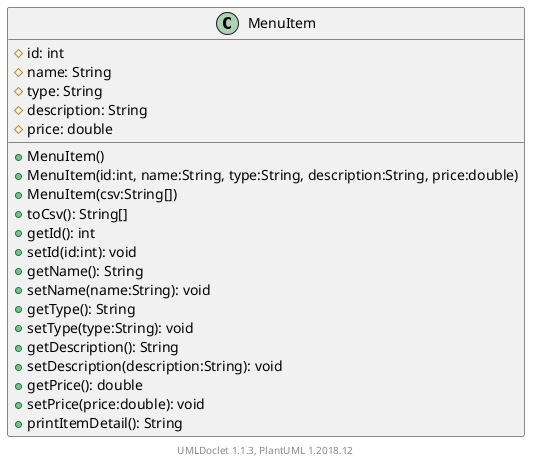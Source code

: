 @startuml

    class MenuItem [[../sg/edu/ntu/scse/cz2002/objects/menuitem/MenuItem.html]] {
        #id: int
        #name: String
        #type: String
        #description: String
        #price: double
        +MenuItem()
        +MenuItem(id:int, name:String, type:String, description:String, price:double)
        +MenuItem(csv:String[])
        +toCsv(): String[]
        +getId(): int
        +setId(id:int): void
        +getName(): String
        +setName(name:String): void
        +getType(): String
        +setType(type:String): void
        +getDescription(): String
        +setDescription(description:String): void
        +getPrice(): double
        +setPrice(price:double): void
        +printItemDetail(): String
    }


    center footer UMLDoclet 1.1.3, PlantUML 1.2018.12
@enduml
